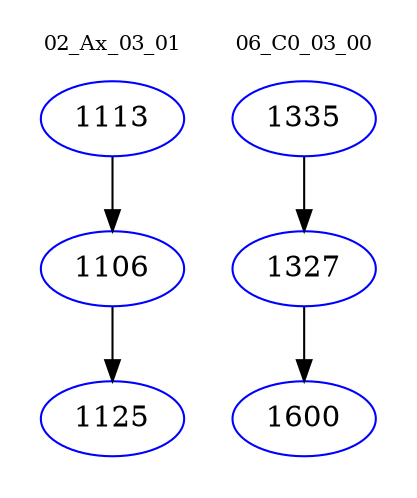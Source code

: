 digraph{
subgraph cluster_0 {
color = white
label = "02_Ax_03_01";
fontsize=10;
T0_1113 [label="1113", color="blue"]
T0_1113 -> T0_1106 [color="black"]
T0_1106 [label="1106", color="blue"]
T0_1106 -> T0_1125 [color="black"]
T0_1125 [label="1125", color="blue"]
}
subgraph cluster_1 {
color = white
label = "06_C0_03_00";
fontsize=10;
T1_1335 [label="1335", color="blue"]
T1_1335 -> T1_1327 [color="black"]
T1_1327 [label="1327", color="blue"]
T1_1327 -> T1_1600 [color="black"]
T1_1600 [label="1600", color="blue"]
}
}
